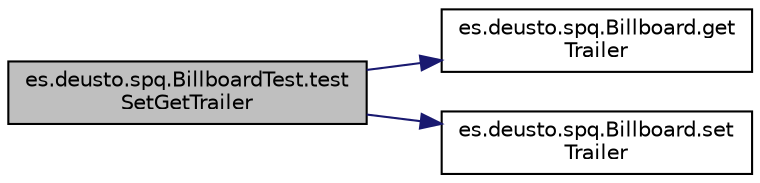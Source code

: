 digraph "es.deusto.spq.BillboardTest.testSetGetTrailer"
{
 // LATEX_PDF_SIZE
  edge [fontname="Helvetica",fontsize="10",labelfontname="Helvetica",labelfontsize="10"];
  node [fontname="Helvetica",fontsize="10",shape=record];
  rankdir="LR";
  Node1 [label="es.deusto.spq.BillboardTest.test\lSetGetTrailer",height=0.2,width=0.4,color="black", fillcolor="grey75", style="filled", fontcolor="black",tooltip=" "];
  Node1 -> Node2 [color="midnightblue",fontsize="10",style="solid",fontname="Helvetica"];
  Node2 [label="es.deusto.spq.Billboard.get\lTrailer",height=0.2,width=0.4,color="black", fillcolor="white", style="filled",URL="$classes_1_1deusto_1_1spq_1_1_billboard.html#afaf697faba393a86f89c43e36d341fc9",tooltip=" "];
  Node1 -> Node3 [color="midnightblue",fontsize="10",style="solid",fontname="Helvetica"];
  Node3 [label="es.deusto.spq.Billboard.set\lTrailer",height=0.2,width=0.4,color="black", fillcolor="white", style="filled",URL="$classes_1_1deusto_1_1spq_1_1_billboard.html#ac9e9197ccbed71d333280639da39cddc",tooltip=" "];
}
